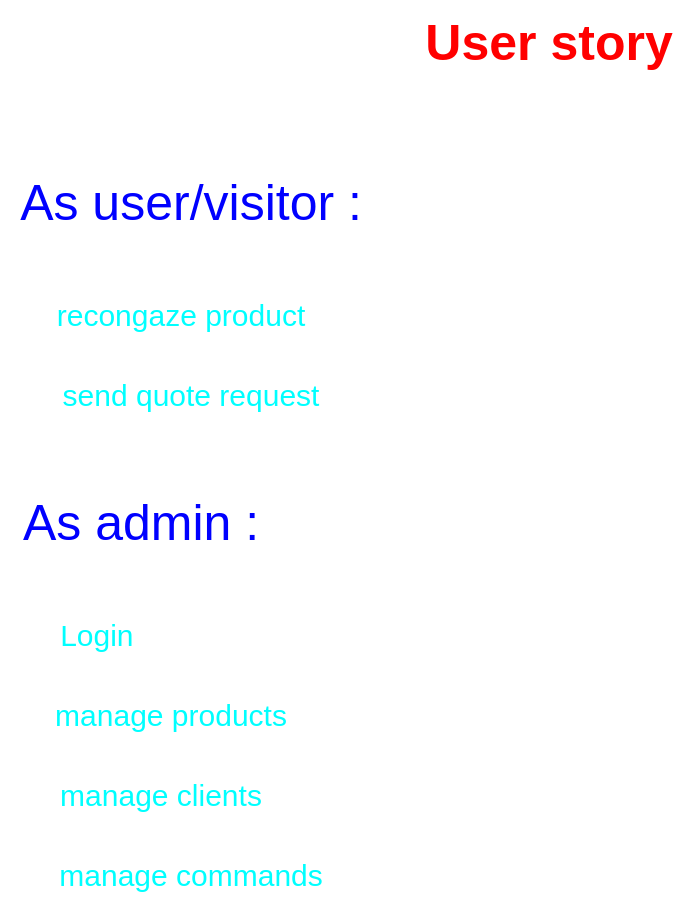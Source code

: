 <mxfile>
    <diagram id="gHpNoz29CW2dEeJA-WSw" name="Page-3">
        <mxGraphModel dx="804" dy="357" grid="1" gridSize="10" guides="1" tooltips="1" connect="1" arrows="1" fold="1" page="1" pageScale="1" pageWidth="827" pageHeight="1169" math="0" shadow="0">
            <root>
                <mxCell id="GR-BWYCKBqqGGNxsiQE--0"/>
                <mxCell id="GR-BWYCKBqqGGNxsiQE--1" parent="GR-BWYCKBqqGGNxsiQE--0"/>
                <mxCell id="KaPQNP29CGlvpzoyo3qq-0" value="&lt;b&gt;User story&lt;/b&gt;" style="text;html=1;align=center;verticalAlign=middle;resizable=0;points=[];autosize=1;strokeColor=none;fillColor=none;fontSize=25;fontColor=#FF0000;" vertex="1" parent="GR-BWYCKBqqGGNxsiQE--1">
                    <mxGeometry x="274" y="10" width="140" height="40" as="geometry"/>
                </mxCell>
                <mxCell id="KaPQNP29CGlvpzoyo3qq-1" value="&lt;font color=&quot;#0000ff&quot;&gt;As user/visitor :&lt;/font&gt;" style="text;html=1;align=center;verticalAlign=middle;resizable=0;points=[];autosize=1;strokeColor=none;fillColor=none;fontSize=25;fontColor=#FF0000;" vertex="1" parent="GR-BWYCKBqqGGNxsiQE--1">
                    <mxGeometry x="70" y="90" width="190" height="40" as="geometry"/>
                </mxCell>
                <mxCell id="KaPQNP29CGlvpzoyo3qq-2" value="&lt;font color=&quot;#0000ff&quot;&gt;As admin :&lt;/font&gt;" style="text;html=1;align=center;verticalAlign=middle;resizable=0;points=[];autosize=1;strokeColor=none;fillColor=none;fontSize=25;fontColor=#FF0000;" vertex="1" parent="GR-BWYCKBqqGGNxsiQE--1">
                    <mxGeometry x="75" y="250" width="130" height="40" as="geometry"/>
                </mxCell>
                <mxCell id="KaPQNP29CGlvpzoyo3qq-3" value="&lt;font color=&quot;#00ffff&quot; style=&quot;font-size: 15px&quot;&gt;recongaze product&lt;/font&gt;" style="text;html=1;align=center;verticalAlign=middle;resizable=0;points=[];autosize=1;strokeColor=none;fillColor=none;fontSize=20;fontColor=#0000FF;" vertex="1" parent="GR-BWYCKBqqGGNxsiQE--1">
                    <mxGeometry x="90" y="150" width="140" height="30" as="geometry"/>
                </mxCell>
                <mxCell id="KaPQNP29CGlvpzoyo3qq-4" value="&lt;font color=&quot;#00ffff&quot; style=&quot;font-size: 15px&quot;&gt;send quote request&lt;/font&gt;" style="text;html=1;align=center;verticalAlign=middle;resizable=0;points=[];autosize=1;strokeColor=none;fillColor=none;fontSize=20;fontColor=#0000FF;" vertex="1" parent="GR-BWYCKBqqGGNxsiQE--1">
                    <mxGeometry x="95" y="190" width="140" height="30" as="geometry"/>
                </mxCell>
                <mxCell id="k7Sqd03NuNLnUooc-yZh-1" value="&lt;font color=&quot;#00ffff&quot; style=&quot;font-size: 15px&quot;&gt;Login&amp;nbsp;&lt;/font&gt;" style="text;html=1;align=center;verticalAlign=middle;resizable=0;points=[];autosize=1;strokeColor=none;fillColor=none;fontSize=20;fontColor=#0000FF;" vertex="1" parent="GR-BWYCKBqqGGNxsiQE--1">
                    <mxGeometry x="90" y="310" width="60" height="30" as="geometry"/>
                </mxCell>
                <mxCell id="k7Sqd03NuNLnUooc-yZh-2" value="&lt;font color=&quot;#00ffff&quot; style=&quot;font-size: 15px&quot;&gt;manage products&lt;/font&gt;" style="text;html=1;align=center;verticalAlign=middle;resizable=0;points=[];autosize=1;strokeColor=none;fillColor=none;fontSize=20;fontColor=#0000FF;" vertex="1" parent="GR-BWYCKBqqGGNxsiQE--1">
                    <mxGeometry x="90" y="350" width="130" height="30" as="geometry"/>
                </mxCell>
                <mxCell id="N-y1LTzVEthxhz4Rx38V-2" value="&lt;font color=&quot;#00ffff&quot; style=&quot;font-size: 15px&quot;&gt;manage clients&lt;/font&gt;" style="text;html=1;align=center;verticalAlign=middle;resizable=0;points=[];autosize=1;strokeColor=none;fillColor=none;fontSize=20;fontColor=#0000FF;" vertex="1" parent="GR-BWYCKBqqGGNxsiQE--1">
                    <mxGeometry x="90" y="390" width="120" height="30" as="geometry"/>
                </mxCell>
                <mxCell id="OOwJrUmzKqmPzntoRh0b-1" value="&lt;font color=&quot;#00ffff&quot; style=&quot;font-size: 15px&quot;&gt;manage commands&lt;/font&gt;" style="text;html=1;align=center;verticalAlign=middle;resizable=0;points=[];autosize=1;strokeColor=none;fillColor=none;fontSize=20;fontColor=#0000FF;" vertex="1" parent="GR-BWYCKBqqGGNxsiQE--1">
                    <mxGeometry x="90" y="430" width="150" height="30" as="geometry"/>
                </mxCell>
            </root>
        </mxGraphModel>
    </diagram>
    <diagram id="nX7-VwWbWTqOp2cNbB40" name="Page-1">
        <mxGraphModel dx="804" dy="357" grid="1" gridSize="10" guides="1" tooltips="1" connect="1" arrows="1" fold="1" page="1" pageScale="1" pageWidth="827" pageHeight="1169" math="0" shadow="0">
            <root>
                <mxCell id="0"/>
                <mxCell id="1" parent="0"/>
                <mxCell id="6" value="&lt;font style=&quot;font-size: 25px&quot; color=&quot;#ff0000&quot;&gt;&lt;b&gt;User Case&lt;/b&gt;&lt;/font&gt;" style="text;html=1;resizable=0;autosize=1;align=center;verticalAlign=middle;points=[];fillColor=none;strokeColor=none;rounded=0;" parent="1" vertex="1">
                    <mxGeometry x="135" y="20" width="140" height="20" as="geometry"/>
                </mxCell>
                <mxCell id="25" style="edgeStyle=none;html=1;entryX=0;entryY=0.5;entryDx=0;entryDy=0;fontSize=15;fontColor=#0000FF;" parent="1" target="18" edge="1">
                    <mxGeometry relative="1" as="geometry">
                        <mxPoint x="70" y="160" as="sourcePoint"/>
                    </mxGeometry>
                </mxCell>
                <mxCell id="14" value="&lt;font color=&quot;#00ffff&quot;&gt;Admin&lt;/font&gt;" style="shape=umlActor;verticalLabelPosition=bottom;verticalAlign=top;html=1;outlineConnect=0;labelBackgroundColor=#666666;fontSize=19;fontColor=#0000FF;" parent="1" vertex="1">
                    <mxGeometry x="40" y="130" width="30" height="60" as="geometry"/>
                </mxCell>
                <mxCell id="15" value="User" style="shape=umlActor;verticalLabelPosition=bottom;verticalAlign=top;html=1;outlineConnect=0;labelBackgroundColor=#666666;fontSize=19;fontColor=#0000FF;" parent="1" vertex="1">
                    <mxGeometry x="40" y="400" width="30" height="60" as="geometry"/>
                </mxCell>
                <mxCell id="17" value="&lt;span style=&quot;font-size: 15px&quot;&gt;&lt;font color=&quot;#00ffff&quot;&gt;Login&lt;/font&gt;&lt;/span&gt;" style="ellipse;whiteSpace=wrap;html=1;labelBackgroundColor=#666666;fontSize=19;fontColor=#0000FF;" parent="1" vertex="1">
                    <mxGeometry x="160" y="60" width="140" height="50" as="geometry"/>
                </mxCell>
                <mxCell id="18" value="&lt;span style=&quot;font-size: 15px&quot;&gt;&lt;font color=&quot;#00ffff&quot;&gt;manage products&lt;/font&gt;&lt;/span&gt;" style="ellipse;whiteSpace=wrap;html=1;labelBackgroundColor=#666666;fontSize=19;fontColor=#0000FF;" parent="1" vertex="1">
                    <mxGeometry x="160" y="120" width="140" height="50" as="geometry"/>
                </mxCell>
                <mxCell id="19" value="&lt;span style=&quot;font-size: 15px&quot;&gt;&lt;font color=&quot;#00ffff&quot;&gt;manage clients&lt;/font&gt;&lt;/span&gt;" style="ellipse;whiteSpace=wrap;html=1;labelBackgroundColor=#666666;fontSize=19;fontColor=#0000FF;" parent="1" vertex="1">
                    <mxGeometry x="160" y="180" width="140" height="50" as="geometry"/>
                </mxCell>
                <mxCell id="20" value="&lt;span style=&quot;font-size: 15px&quot;&gt;&lt;font color=&quot;#00ffff&quot;&gt;manage commands&lt;/font&gt;&lt;/span&gt;" style="ellipse;whiteSpace=wrap;html=1;labelBackgroundColor=#666666;fontSize=19;fontColor=#0000FF;" parent="1" vertex="1">
                    <mxGeometry x="160" y="240" width="140" height="50" as="geometry"/>
                </mxCell>
                <mxCell id="21" value="&lt;font style=&quot;font-size: 15px&quot;&gt;recognaze product&lt;/font&gt;" style="ellipse;whiteSpace=wrap;html=1;labelBackgroundColor=#666666;fontSize=19;fontColor=#0000FF;" parent="1" vertex="1">
                    <mxGeometry x="140" y="370" width="140" height="50" as="geometry"/>
                </mxCell>
                <mxCell id="22" value="&lt;span style=&quot;font-size: 15px&quot;&gt;send quote request&lt;/span&gt;" style="ellipse;whiteSpace=wrap;html=1;labelBackgroundColor=#666666;fontSize=19;fontColor=#0000FF;" parent="1" vertex="1">
                    <mxGeometry x="140" y="480" width="140" height="50" as="geometry"/>
                </mxCell>
                <mxCell id="26" value="" style="endArrow=none;dashed=1;html=1;dashPattern=1 3;strokeWidth=2;fontSize=15;fontColor=#0000FF;entryX=0;entryY=0.5;entryDx=0;entryDy=0;" parent="1" target="17" edge="1">
                    <mxGeometry width="50" height="50" relative="1" as="geometry">
                        <mxPoint x="70" y="160" as="sourcePoint"/>
                        <mxPoint x="130" y="90" as="targetPoint"/>
                    </mxGeometry>
                </mxCell>
                <mxCell id="35" value="" style="endArrow=none;html=1;fontSize=15;fontColor=#0000FF;" parent="1" edge="1">
                    <mxGeometry width="50" height="50" relative="1" as="geometry">
                        <mxPoint x="150" y="100" as="sourcePoint"/>
                        <mxPoint x="140" y="85" as="targetPoint"/>
                        <Array as="points">
                            <mxPoint x="160" y="85"/>
                        </Array>
                    </mxGeometry>
                </mxCell>
                <mxCell id="36" style="edgeStyle=none;html=1;entryX=0;entryY=0.5;entryDx=0;entryDy=0;fontSize=15;fontColor=#0000FF;" parent="1" target="19" edge="1">
                    <mxGeometry relative="1" as="geometry">
                        <mxPoint x="70" y="160" as="sourcePoint"/>
                        <mxPoint x="170" y="155" as="targetPoint"/>
                    </mxGeometry>
                </mxCell>
                <mxCell id="37" style="edgeStyle=none;html=1;entryX=0;entryY=0.5;entryDx=0;entryDy=0;fontSize=15;fontColor=#0000FF;" parent="1" target="20" edge="1">
                    <mxGeometry relative="1" as="geometry">
                        <mxPoint x="70" y="160" as="sourcePoint"/>
                        <mxPoint x="180" y="165" as="targetPoint"/>
                    </mxGeometry>
                </mxCell>
                <mxCell id="38" value="include" style="text;html=1;strokeColor=none;fillColor=none;align=center;verticalAlign=middle;whiteSpace=wrap;rounded=0;labelBackgroundColor=#666666;fontSize=15;fontColor=#0000FF;rotation=-40;" parent="1" vertex="1">
                    <mxGeometry x="70" y="100" width="60" height="30" as="geometry"/>
                </mxCell>
                <mxCell id="39" style="edgeStyle=none;html=1;entryX=0;entryY=0.5;entryDx=0;entryDy=0;fontSize=15;fontColor=#0000FF;" parent="1" target="21" edge="1">
                    <mxGeometry relative="1" as="geometry">
                        <mxPoint x="70" y="437.5" as="sourcePoint"/>
                        <mxPoint x="160" y="422.5" as="targetPoint"/>
                    </mxGeometry>
                </mxCell>
                <mxCell id="40" style="edgeStyle=none;html=1;entryX=0;entryY=0.5;entryDx=0;entryDy=0;fontSize=15;fontColor=#0000FF;" parent="1" target="22" edge="1">
                    <mxGeometry relative="1" as="geometry">
                        <mxPoint x="70" y="437.5" as="sourcePoint"/>
                        <mxPoint x="160" y="422.5" as="targetPoint"/>
                    </mxGeometry>
                </mxCell>
            </root>
        </mxGraphModel>
    </diagram>
    <diagram id="ISYYJsgdxILVW0fG29r1" name="Page-2">
        <mxGraphModel dx="804" dy="357" grid="1" gridSize="10" guides="1" tooltips="1" connect="1" arrows="1" fold="1" page="1" pageScale="1" pageWidth="827" pageHeight="1169" math="0" shadow="0">
            <root>
                <mxCell id="gUBA1m87UPnXgAvLraOv-0"/>
                <mxCell id="gUBA1m87UPnXgAvLraOv-1" parent="gUBA1m87UPnXgAvLraOv-0"/>
                <mxCell id="WTdso2DP22OUJnTLFK-7-0" value="User" style="swimlane;fontStyle=2;align=center;verticalAlign=top;childLayout=stackLayout;horizontal=1;startSize=26;horizontalStack=0;resizeParent=1;resizeLast=0;collapsible=1;marginBottom=0;rounded=0;shadow=0;strokeWidth=1;strokeColor=#0000FF;" parent="gUBA1m87UPnXgAvLraOv-1" vertex="1">
                    <mxGeometry x="40" y="80" width="160" height="182" as="geometry">
                        <mxRectangle x="230" y="140" width="160" height="26" as="alternateBounds"/>
                    </mxGeometry>
                </mxCell>
                <mxCell id="WTdso2DP22OUJnTLFK-7-1" value="ID user : Integer" style="text;align=left;verticalAlign=top;spacingLeft=4;spacingRight=4;overflow=hidden;rotatable=0;points=[[0,0.5],[1,0.5]];portConstraint=eastwest;" parent="WTdso2DP22OUJnTLFK-7-0" vertex="1">
                    <mxGeometry y="26" width="160" height="26" as="geometry"/>
                </mxCell>
                <mxCell id="WTdso2DP22OUJnTLFK-7-2" value="First Name user : String" style="text;align=left;verticalAlign=top;spacingLeft=4;spacingRight=4;overflow=hidden;rotatable=0;points=[[0,0.5],[1,0.5]];portConstraint=eastwest;rounded=0;shadow=0;html=0;" parent="WTdso2DP22OUJnTLFK-7-0" vertex="1">
                    <mxGeometry y="52" width="160" height="26" as="geometry"/>
                </mxCell>
                <mxCell id="bSnbawzxYfWyESzh6SYk-4" value="Last Name user : string" style="text;align=left;verticalAlign=top;spacingLeft=4;spacingRight=4;overflow=hidden;rotatable=0;points=[[0,0.5],[1,0.5]];portConstraint=eastwest;rounded=0;shadow=0;html=0;" vertex="1" parent="WTdso2DP22OUJnTLFK-7-0">
                    <mxGeometry y="78" width="160" height="26" as="geometry"/>
                </mxCell>
                <mxCell id="WTdso2DP22OUJnTLFK-7-3" value="telephone  : Integer" style="text;align=left;verticalAlign=top;spacingLeft=4;spacingRight=4;overflow=hidden;rotatable=0;points=[[0,0.5],[1,0.5]];portConstraint=eastwest;rounded=0;shadow=0;html=0;" parent="WTdso2DP22OUJnTLFK-7-0" vertex="1">
                    <mxGeometry y="104" width="160" height="26" as="geometry"/>
                </mxCell>
                <mxCell id="1fPZD0pterEHisht63Tz-22" value="Adress : string" style="text;align=left;verticalAlign=top;spacingLeft=4;spacingRight=4;overflow=hidden;rotatable=0;points=[[0,0.5],[1,0.5]];portConstraint=eastwest;rounded=0;shadow=0;html=0;" vertex="1" parent="WTdso2DP22OUJnTLFK-7-0">
                    <mxGeometry y="130" width="160" height="26" as="geometry"/>
                </mxCell>
                <mxCell id="1fPZD0pterEHisht63Tz-21" value="email : string" style="text;align=left;verticalAlign=top;spacingLeft=4;spacingRight=4;overflow=hidden;rotatable=0;points=[[0,0.5],[1,0.5]];portConstraint=eastwest;rounded=0;shadow=0;html=0;" vertex="1" parent="WTdso2DP22OUJnTLFK-7-0">
                    <mxGeometry y="156" width="160" height="26" as="geometry"/>
                </mxCell>
                <mxCell id="WTdso2DP22OUJnTLFK-7-6" value="Clients" style="swimlane;fontStyle=0;align=center;verticalAlign=top;childLayout=stackLayout;horizontal=1;startSize=26;horizontalStack=0;resizeParent=1;resizeLast=0;collapsible=1;marginBottom=0;rounded=0;shadow=0;strokeWidth=1;strokeColor=#0000FF;" parent="gUBA1m87UPnXgAvLraOv-1" vertex="1">
                    <mxGeometry x="630" y="80" width="160" height="190" as="geometry">
                        <mxRectangle x="130" y="380" width="160" height="26" as="alternateBounds"/>
                    </mxGeometry>
                </mxCell>
                <mxCell id="WTdso2DP22OUJnTLFK-7-7" value="ID client : Integer" style="text;align=left;verticalAlign=top;spacingLeft=4;spacingRight=4;overflow=hidden;rotatable=0;points=[[0,0.5],[1,0.5]];portConstraint=eastwest;" parent="WTdso2DP22OUJnTLFK-7-6" vertex="1">
                    <mxGeometry y="26" width="160" height="26" as="geometry"/>
                </mxCell>
                <mxCell id="WTdso2DP22OUJnTLFK-7-8" value="First Name client : String" style="text;align=left;verticalAlign=top;spacingLeft=4;spacingRight=4;overflow=hidden;rotatable=0;points=[[0,0.5],[1,0.5]];portConstraint=eastwest;rounded=0;shadow=0;html=0;" parent="WTdso2DP22OUJnTLFK-7-6" vertex="1">
                    <mxGeometry y="52" width="160" height="26" as="geometry"/>
                </mxCell>
                <mxCell id="1fPZD0pterEHisht63Tz-23" value="Last Name client : String" style="text;align=left;verticalAlign=top;spacingLeft=4;spacingRight=4;overflow=hidden;rotatable=0;points=[[0,0.5],[1,0.5]];portConstraint=eastwest;rounded=0;shadow=0;html=0;" vertex="1" parent="WTdso2DP22OUJnTLFK-7-6">
                    <mxGeometry y="78" width="160" height="26" as="geometry"/>
                </mxCell>
                <mxCell id="WTdso2DP22OUJnTLFK-7-11" value="telephone : Inteteger" style="text;align=left;verticalAlign=top;spacingLeft=4;spacingRight=4;overflow=hidden;rotatable=0;points=[[0,0.5],[1,0.5]];portConstraint=eastwest;" parent="WTdso2DP22OUJnTLFK-7-6" vertex="1">
                    <mxGeometry y="104" width="160" height="26" as="geometry"/>
                </mxCell>
                <mxCell id="bSnbawzxYfWyESzh6SYk-5" value="Adress : String" style="text;align=left;verticalAlign=top;spacingLeft=4;spacingRight=4;overflow=hidden;rotatable=0;points=[[0,0.5],[1,0.5]];portConstraint=eastwest;" vertex="1" parent="WTdso2DP22OUJnTLFK-7-6">
                    <mxGeometry y="130" width="160" height="26" as="geometry"/>
                </mxCell>
                <mxCell id="bSnbawzxYfWyESzh6SYk-6" value="Email: String" style="text;align=left;verticalAlign=top;spacingLeft=4;spacingRight=4;overflow=hidden;rotatable=0;points=[[0,0.5],[1,0.5]];portConstraint=eastwest;" vertex="1" parent="WTdso2DP22OUJnTLFK-7-6">
                    <mxGeometry y="156" width="160" height="26" as="geometry"/>
                </mxCell>
                <mxCell id="WTdso2DP22OUJnTLFK-7-13" value="Products" style="swimlane;fontStyle=0;align=center;verticalAlign=top;childLayout=stackLayout;horizontal=1;startSize=26;horizontalStack=0;resizeParent=1;resizeLast=0;collapsible=1;marginBottom=0;rounded=0;shadow=0;strokeWidth=1;strokeColor=#0000FF;" parent="gUBA1m87UPnXgAvLraOv-1" vertex="1">
                    <mxGeometry x="110" y="310" width="160" height="160" as="geometry">
                        <mxRectangle x="340" y="380" width="170" height="26" as="alternateBounds"/>
                    </mxGeometry>
                </mxCell>
                <mxCell id="WTdso2DP22OUJnTLFK-7-14" value="ID product : Integer" style="text;align=left;verticalAlign=top;spacingLeft=4;spacingRight=4;overflow=hidden;rotatable=0;points=[[0,0.5],[1,0.5]];portConstraint=eastwest;" parent="WTdso2DP22OUJnTLFK-7-13" vertex="1">
                    <mxGeometry y="26" width="160" height="26" as="geometry"/>
                </mxCell>
                <mxCell id="bSnbawzxYfWyESzh6SYk-7" value="categorie : String" style="text;align=left;verticalAlign=top;spacingLeft=4;spacingRight=4;overflow=hidden;rotatable=0;points=[[0,0.5],[1,0.5]];portConstraint=eastwest;" vertex="1" parent="WTdso2DP22OUJnTLFK-7-13">
                    <mxGeometry y="52" width="160" height="26" as="geometry"/>
                </mxCell>
                <mxCell id="bSnbawzxYfWyESzh6SYk-8" value="Article : String" style="text;align=left;verticalAlign=top;spacingLeft=4;spacingRight=4;overflow=hidden;rotatable=0;points=[[0,0.5],[1,0.5]];portConstraint=eastwest;" vertex="1" parent="WTdso2DP22OUJnTLFK-7-13">
                    <mxGeometry y="78" width="160" height="26" as="geometry"/>
                </mxCell>
                <mxCell id="bSnbawzxYfWyESzh6SYk-9" value="Type : String" style="text;align=left;verticalAlign=top;spacingLeft=4;spacingRight=4;overflow=hidden;rotatable=0;points=[[0,0.5],[1,0.5]];portConstraint=eastwest;" vertex="1" parent="WTdso2DP22OUJnTLFK-7-13">
                    <mxGeometry y="104" width="160" height="26" as="geometry"/>
                </mxCell>
                <mxCell id="bSnbawzxYfWyESzh6SYk-10" value="Color : String" style="text;align=left;verticalAlign=top;spacingLeft=4;spacingRight=4;overflow=hidden;rotatable=0;points=[[0,0.5],[1,0.5]];portConstraint=eastwest;" vertex="1" parent="WTdso2DP22OUJnTLFK-7-13">
                    <mxGeometry y="130" width="160" height="26" as="geometry"/>
                </mxCell>
                <mxCell id="WTdso2DP22OUJnTLFK-7-17" value="Admin" style="swimlane;fontStyle=0;align=center;verticalAlign=top;childLayout=stackLayout;horizontal=1;startSize=26;horizontalStack=0;resizeParent=1;resizeLast=0;collapsible=1;marginBottom=0;rounded=0;shadow=0;strokeWidth=1;strokeColor=#0000FF;" parent="gUBA1m87UPnXgAvLraOv-1" vertex="1">
                    <mxGeometry x="320" y="80" width="160" height="110" as="geometry">
                        <mxRectangle x="550" y="140" width="160" height="26" as="alternateBounds"/>
                    </mxGeometry>
                </mxCell>
                <mxCell id="WTdso2DP22OUJnTLFK-7-18" value="ID admin : Integer" style="text;align=left;verticalAlign=top;spacingLeft=4;spacingRight=4;overflow=hidden;rotatable=0;points=[[0,0.5],[1,0.5]];portConstraint=eastwest;" parent="WTdso2DP22OUJnTLFK-7-17" vertex="1">
                    <mxGeometry y="26" width="160" height="26" as="geometry"/>
                </mxCell>
                <mxCell id="WTdso2DP22OUJnTLFK-7-19" value="Email : String" style="text;align=left;verticalAlign=top;spacingLeft=4;spacingRight=4;overflow=hidden;rotatable=0;points=[[0,0.5],[1,0.5]];portConstraint=eastwest;rounded=0;shadow=0;html=0;" parent="WTdso2DP22OUJnTLFK-7-17" vertex="1">
                    <mxGeometry y="52" width="160" height="26" as="geometry"/>
                </mxCell>
                <mxCell id="WTdso2DP22OUJnTLFK-7-20" value="Passeword : String" style="text;align=left;verticalAlign=top;spacingLeft=4;spacingRight=4;overflow=hidden;rotatable=0;points=[[0,0.5],[1,0.5]];portConstraint=eastwest;rounded=0;shadow=0;html=0;" parent="WTdso2DP22OUJnTLFK-7-17" vertex="1">
                    <mxGeometry y="78" width="160" height="26" as="geometry"/>
                </mxCell>
                <mxCell id="bSnbawzxYfWyESzh6SYk-11" value="Commands" style="swimlane;fontStyle=0;align=center;verticalAlign=top;childLayout=stackLayout;horizontal=1;startSize=26;horizontalStack=0;resizeParent=1;resizeLast=0;collapsible=1;marginBottom=0;rounded=0;shadow=0;strokeWidth=1;strokeColor=#0000FF;" vertex="1" parent="gUBA1m87UPnXgAvLraOv-1">
                    <mxGeometry x="470" y="310" width="176" height="182" as="geometry">
                        <mxRectangle x="534" y="270" width="170" height="26" as="alternateBounds"/>
                    </mxGeometry>
                </mxCell>
                <mxCell id="bSnbawzxYfWyESzh6SYk-12" value="ID Command : Integer" style="text;align=left;verticalAlign=top;spacingLeft=4;spacingRight=4;overflow=hidden;rotatable=0;points=[[0,0.5],[1,0.5]];portConstraint=eastwest;" vertex="1" parent="bSnbawzxYfWyESzh6SYk-11">
                    <mxGeometry y="26" width="176" height="26" as="geometry"/>
                </mxCell>
                <mxCell id="1fPZD0pterEHisht63Tz-24" value="First Name client : String" style="text;align=left;verticalAlign=top;spacingLeft=4;spacingRight=4;overflow=hidden;rotatable=0;points=[[0,0.5],[1,0.5]];portConstraint=eastwest;rounded=0;shadow=0;html=0;" vertex="1" parent="bSnbawzxYfWyESzh6SYk-11">
                    <mxGeometry y="52" width="176" height="26" as="geometry"/>
                </mxCell>
                <mxCell id="1fPZD0pterEHisht63Tz-25" value="Last Name client : String" style="text;align=left;verticalAlign=top;spacingLeft=4;spacingRight=4;overflow=hidden;rotatable=0;points=[[0,0.5],[1,0.5]];portConstraint=eastwest;rounded=0;shadow=0;html=0;" vertex="1" parent="bSnbawzxYfWyESzh6SYk-11">
                    <mxGeometry y="78" width="176" height="26" as="geometry"/>
                </mxCell>
                <mxCell id="bSnbawzxYfWyESzh6SYk-14" value="Amount : Integer" style="text;align=left;verticalAlign=top;spacingLeft=4;spacingRight=4;overflow=hidden;rotatable=0;points=[[0,0.5],[1,0.5]];portConstraint=eastwest;" vertex="1" parent="bSnbawzxYfWyESzh6SYk-11">
                    <mxGeometry y="104" width="176" height="26" as="geometry"/>
                </mxCell>
                <mxCell id="bSnbawzxYfWyESzh6SYk-15" value="Date to take the order : String" style="text;align=left;verticalAlign=top;spacingLeft=4;spacingRight=4;overflow=hidden;rotatable=0;points=[[0,0.5],[1,0.5]];portConstraint=eastwest;" vertex="1" parent="bSnbawzxYfWyESzh6SYk-11">
                    <mxGeometry y="130" width="176" height="26" as="geometry"/>
                </mxCell>
                <mxCell id="bSnbawzxYfWyESzh6SYk-16" value="Delevery Date : String" style="text;align=left;verticalAlign=top;spacingLeft=4;spacingRight=4;overflow=hidden;rotatable=0;points=[[0,0.5],[1,0.5]];portConstraint=eastwest;" vertex="1" parent="bSnbawzxYfWyESzh6SYk-11">
                    <mxGeometry y="156" width="176" height="26" as="geometry"/>
                </mxCell>
                <mxCell id="bSnbawzxYfWyESzh6SYk-67" value="" style="endArrow=classic;html=1;exitX=1;exitY=0.5;exitDx=0;exitDy=0;entryX=0;entryY=0.5;entryDx=0;entryDy=0;strokeColor=#00FFFF;" edge="1" parent="gUBA1m87UPnXgAvLraOv-1" source="WTdso2DP22OUJnTLFK-7-19" target="WTdso2DP22OUJnTLFK-7-8">
                    <mxGeometry width="50" height="50" relative="1" as="geometry">
                        <mxPoint x="500" y="160" as="sourcePoint"/>
                        <mxPoint x="550" y="110" as="targetPoint"/>
                    </mxGeometry>
                </mxCell>
                <mxCell id="bSnbawzxYfWyESzh6SYk-68" value="1..1" style="text;html=1;align=center;verticalAlign=middle;resizable=0;points=[];autosize=1;strokeColor=none;fillColor=none;" vertex="1" parent="gUBA1m87UPnXgAvLraOv-1">
                    <mxGeometry x="470" y="125" width="40" height="20" as="geometry"/>
                </mxCell>
                <mxCell id="bSnbawzxYfWyESzh6SYk-69" value="1..N" style="text;html=1;align=center;verticalAlign=middle;resizable=0;points=[];autosize=1;strokeColor=none;fillColor=none;" vertex="1" parent="gUBA1m87UPnXgAvLraOv-1">
                    <mxGeometry x="590" y="125" width="40" height="20" as="geometry"/>
                </mxCell>
                <mxCell id="bSnbawzxYfWyESzh6SYk-70" value="manage clt" style="text;html=1;align=center;verticalAlign=middle;resizable=0;points=[];autosize=1;strokeColor=none;fillColor=none;" vertex="1" parent="gUBA1m87UPnXgAvLraOv-1">
                    <mxGeometry x="520" y="130" width="70" height="20" as="geometry"/>
                </mxCell>
                <mxCell id="1fPZD0pterEHisht63Tz-2" value="" style="edgeStyle=segmentEdgeStyle;endArrow=classic;html=1;strokeColor=#00FFFF;" edge="1" parent="gUBA1m87UPnXgAvLraOv-1">
                    <mxGeometry width="50" height="50" relative="1" as="geometry">
                        <mxPoint x="746" y="270" as="sourcePoint"/>
                        <mxPoint x="646" y="380" as="targetPoint"/>
                        <Array as="points">
                            <mxPoint x="748" y="270"/>
                            <mxPoint x="746" y="270"/>
                            <mxPoint x="746" y="380"/>
                        </Array>
                    </mxGeometry>
                </mxCell>
                <mxCell id="1fPZD0pterEHisht63Tz-4" value="1..1" style="text;html=1;align=center;verticalAlign=middle;resizable=0;points=[];autosize=1;strokeColor=none;fillColor=none;rotation=-90;" vertex="1" parent="gUBA1m87UPnXgAvLraOv-1">
                    <mxGeometry x="720" y="280" width="40" height="20" as="geometry"/>
                </mxCell>
                <mxCell id="1fPZD0pterEHisht63Tz-5" value="1..N" style="text;html=1;align=center;verticalAlign=middle;resizable=0;points=[];autosize=1;strokeColor=none;fillColor=none;" vertex="1" parent="gUBA1m87UPnXgAvLraOv-1">
                    <mxGeometry x="646" y="360" width="40" height="20" as="geometry"/>
                </mxCell>
                <mxCell id="1fPZD0pterEHisht63Tz-6" value="to order" style="text;html=1;align=center;verticalAlign=middle;resizable=0;points=[];autosize=1;strokeColor=none;fillColor=none;rotation=-90;" vertex="1" parent="gUBA1m87UPnXgAvLraOv-1">
                    <mxGeometry x="710" y="320" width="60" height="20" as="geometry"/>
                </mxCell>
                <mxCell id="1fPZD0pterEHisht63Tz-7" value="" style="endArrow=classic;html=1;exitX=0;exitY=0.5;exitDx=0;exitDy=0;entryX=1;entryY=0.5;entryDx=0;entryDy=0;strokeColor=#00FFFF;" edge="1" parent="gUBA1m87UPnXgAvLraOv-1" target="bSnbawzxYfWyESzh6SYk-7">
                    <mxGeometry width="50" height="50" relative="1" as="geometry">
                        <mxPoint x="470" y="375" as="sourcePoint"/>
                        <mxPoint x="400" y="345" as="targetPoint"/>
                    </mxGeometry>
                </mxCell>
                <mxCell id="1fPZD0pterEHisht63Tz-8" value="1..N" style="text;html=1;align=center;verticalAlign=middle;resizable=0;points=[];autosize=1;strokeColor=none;fillColor=none;" vertex="1" parent="gUBA1m87UPnXgAvLraOv-1">
                    <mxGeometry x="430" y="350" width="40" height="20" as="geometry"/>
                </mxCell>
                <mxCell id="1fPZD0pterEHisht63Tz-9" value="1..N" style="text;html=1;align=center;verticalAlign=middle;resizable=0;points=[];autosize=1;strokeColor=none;fillColor=none;" vertex="1" parent="gUBA1m87UPnXgAvLraOv-1">
                    <mxGeometry x="270" y="350" width="40" height="20" as="geometry"/>
                </mxCell>
                <mxCell id="1fPZD0pterEHisht63Tz-10" value="employe" style="text;html=1;align=center;verticalAlign=middle;resizable=0;points=[];autosize=1;strokeColor=none;fillColor=none;" vertex="1" parent="gUBA1m87UPnXgAvLraOv-1">
                    <mxGeometry x="345" y="360" width="60" height="20" as="geometry"/>
                </mxCell>
                <mxCell id="1fPZD0pterEHisht63Tz-11" value="" style="edgeStyle=segmentEdgeStyle;endArrow=classic;html=1;entryX=0.121;entryY=1.065;entryDx=0;entryDy=0;entryPerimeter=0;strokeColor=#00FFFF;" edge="1" parent="gUBA1m87UPnXgAvLraOv-1" target="1fPZD0pterEHisht63Tz-21">
                    <mxGeometry width="50" height="50" relative="1" as="geometry">
                        <mxPoint x="110" y="420" as="sourcePoint"/>
                        <mxPoint x="60" y="280" as="targetPoint"/>
                        <Array as="points">
                            <mxPoint x="59" y="420"/>
                        </Array>
                    </mxGeometry>
                </mxCell>
                <mxCell id="1fPZD0pterEHisht63Tz-12" value="1..N" style="text;html=1;align=center;verticalAlign=middle;resizable=0;points=[];autosize=1;strokeColor=none;fillColor=none;rotation=90;" vertex="1" parent="gUBA1m87UPnXgAvLraOv-1">
                    <mxGeometry x="50" y="280" width="40" height="20" as="geometry"/>
                </mxCell>
                <mxCell id="1fPZD0pterEHisht63Tz-13" value="1..1" style="text;html=1;align=center;verticalAlign=middle;resizable=0;points=[];autosize=1;strokeColor=none;fillColor=none;" vertex="1" parent="gUBA1m87UPnXgAvLraOv-1">
                    <mxGeometry x="80" y="400" width="40" height="20" as="geometry"/>
                </mxCell>
                <mxCell id="1fPZD0pterEHisht63Tz-14" value="choose" style="text;html=1;align=center;verticalAlign=middle;resizable=0;points=[];autosize=1;strokeColor=none;fillColor=none;rotation=90;" vertex="1" parent="gUBA1m87UPnXgAvLraOv-1">
                    <mxGeometry x="40" y="330" width="50" height="20" as="geometry"/>
                </mxCell>
                <mxCell id="1fPZD0pterEHisht63Tz-15" value="" style="endArrow=classic;html=1;exitX=1;exitY=0.5;exitDx=0;exitDy=0;entryX=0;entryY=0.5;entryDx=0;entryDy=0;strokeColor=#00FFFF;" edge="1" parent="gUBA1m87UPnXgAvLraOv-1" source="WTdso2DP22OUJnTLFK-7-2" target="WTdso2DP22OUJnTLFK-7-19">
                    <mxGeometry width="50" height="50" relative="1" as="geometry">
                        <mxPoint x="200" y="230" as="sourcePoint"/>
                        <mxPoint x="250" y="180" as="targetPoint"/>
                    </mxGeometry>
                </mxCell>
                <mxCell id="1fPZD0pterEHisht63Tz-16" value="1..N" style="text;html=1;align=center;verticalAlign=middle;resizable=0;points=[];autosize=1;strokeColor=none;fillColor=none;" vertex="1" parent="gUBA1m87UPnXgAvLraOv-1">
                    <mxGeometry x="280" y="125" width="40" height="20" as="geometry"/>
                </mxCell>
                <mxCell id="1fPZD0pterEHisht63Tz-17" value="1..1" style="text;html=1;align=center;verticalAlign=middle;resizable=0;points=[];autosize=1;strokeColor=none;fillColor=none;" vertex="1" parent="gUBA1m87UPnXgAvLraOv-1">
                    <mxGeometry x="190" y="125" width="40" height="20" as="geometry"/>
                </mxCell>
                <mxCell id="1fPZD0pterEHisht63Tz-18" value="send" style="text;html=1;align=center;verticalAlign=middle;resizable=0;points=[];autosize=1;strokeColor=none;fillColor=none;" vertex="1" parent="gUBA1m87UPnXgAvLraOv-1">
                    <mxGeometry x="240" y="130" width="40" height="20" as="geometry"/>
                </mxCell>
                <mxCell id="Rj8lM7cClOaw2HkAVwpB-0" value="&lt;b&gt;&lt;font style=&quot;font-size: 25px&quot;&gt;Class diagramm&lt;/font&gt;&lt;/b&gt;" style="text;html=1;align=center;verticalAlign=middle;resizable=0;points=[];autosize=1;strokeColor=none;fillColor=none;fontSize=26;fontColor=#FF0000;" vertex="1" parent="gUBA1m87UPnXgAvLraOv-1">
                    <mxGeometry x="225" y="10" width="210" height="40" as="geometry"/>
                </mxCell>
            </root>
        </mxGraphModel>
    </diagram>
</mxfile>